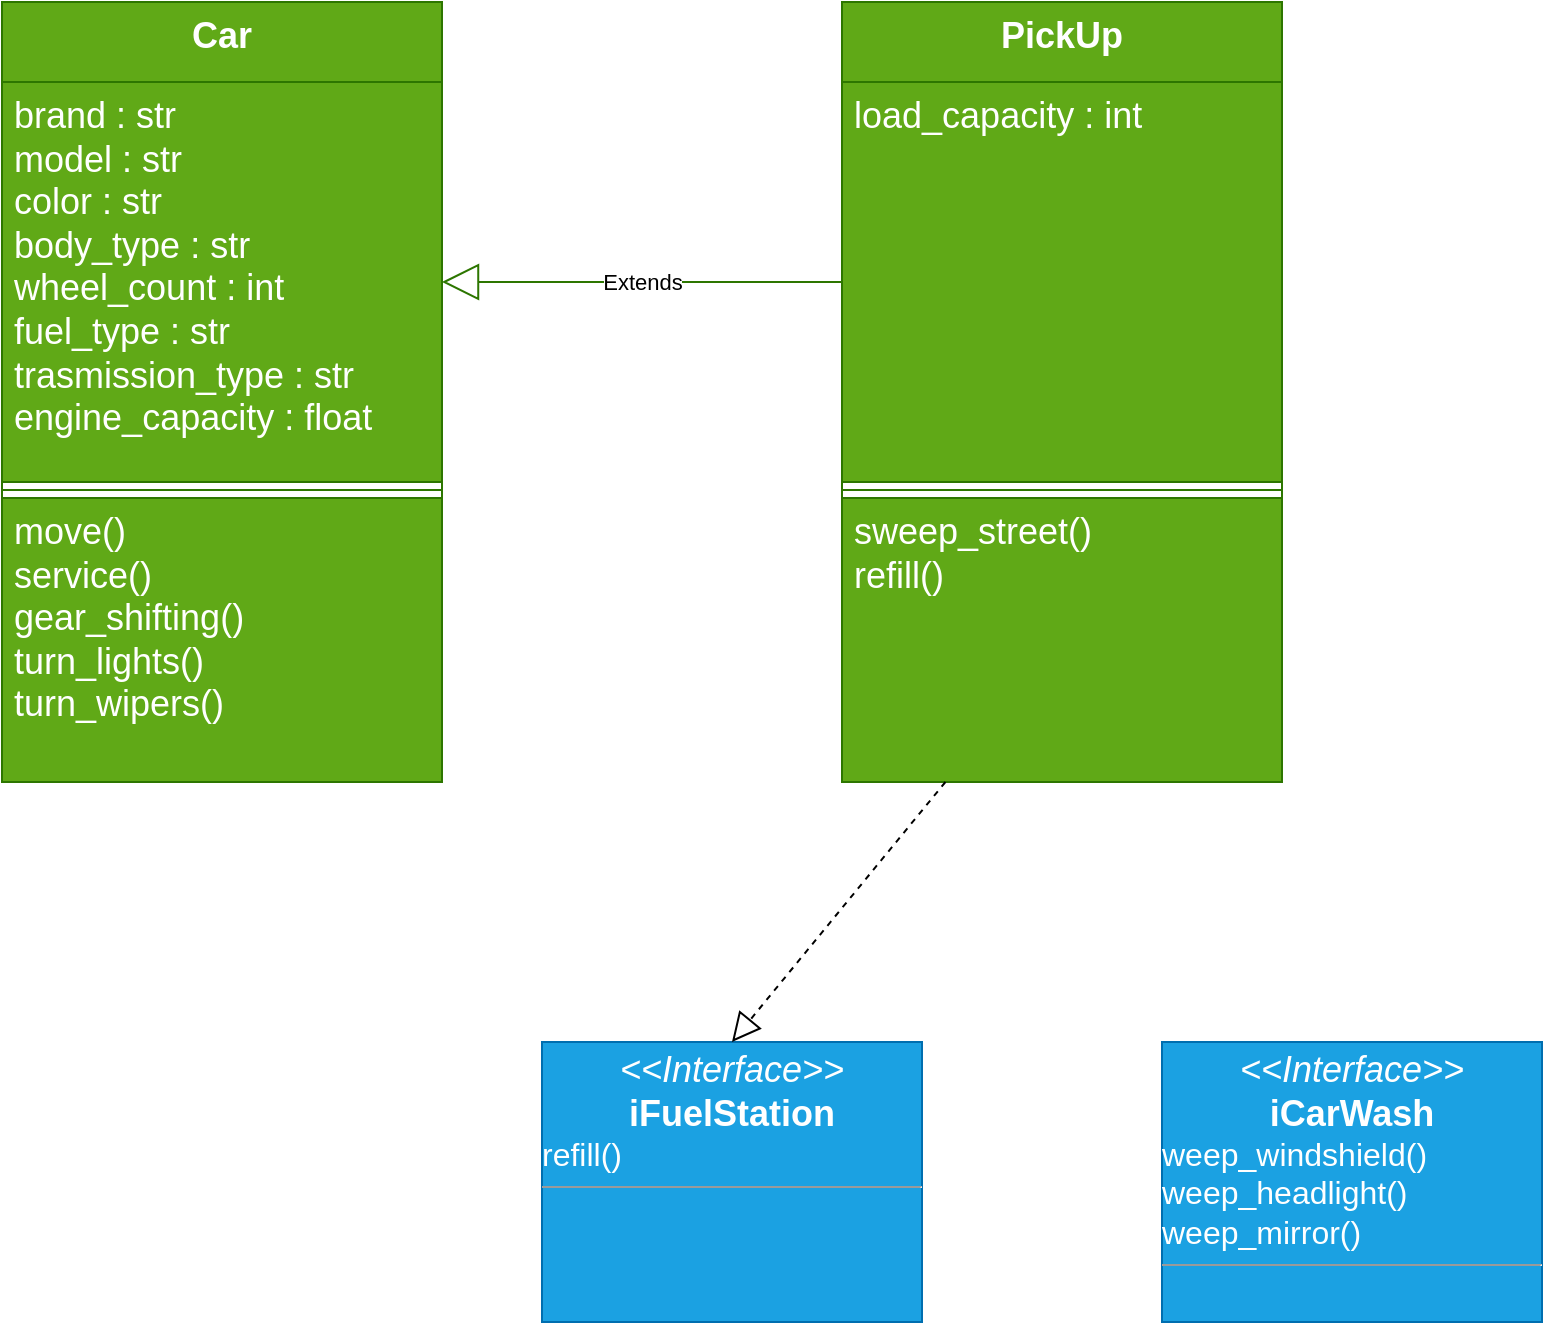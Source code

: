 <mxfile version="21.3.8" type="device">
  <diagram name="Page-1" id="c4acf3e9-155e-7222-9cf6-157b1a14988f">
    <mxGraphModel dx="2074" dy="1110" grid="1" gridSize="10" guides="1" tooltips="1" connect="1" arrows="1" fold="1" page="1" pageScale="1" pageWidth="850" pageHeight="1100" background="none" math="0" shadow="0">
      <root>
        <mxCell id="0" />
        <mxCell id="1" parent="0" />
        <mxCell id="242lKTvNhP0OA50zmjdK-2" value="&lt;font style=&quot;font-size: 18px;&quot;&gt;Car&lt;/font&gt;" style="swimlane;fontStyle=1;align=center;verticalAlign=top;childLayout=stackLayout;horizontal=1;startSize=40;horizontalStack=0;resizeParent=1;resizeParentMax=0;resizeLast=0;collapsible=1;marginBottom=0;whiteSpace=wrap;html=1;fillColor=#60a917;fontColor=#ffffff;strokeColor=#2D7600;" vertex="1" parent="1">
          <mxGeometry x="40" y="120" width="220" height="390" as="geometry" />
        </mxCell>
        <mxCell id="242lKTvNhP0OA50zmjdK-3" value="&lt;font style=&quot;font-size: 18px;&quot;&gt;brand : str&lt;br&gt;model : str&lt;br&gt;color : str&lt;br&gt;body_type : str&lt;br&gt;wheel_count : int&lt;br&gt;fuel_type : str&lt;br&gt;trasmission_type : str&lt;br&gt;engine_capacity : float&lt;/font&gt;" style="text;align=left;verticalAlign=top;spacingLeft=4;spacingRight=4;overflow=hidden;rotatable=0;points=[[0,0.5],[1,0.5]];portConstraint=eastwest;whiteSpace=wrap;html=1;fillColor=#60a917;fontColor=#ffffff;strokeColor=#2D7600;" vertex="1" parent="242lKTvNhP0OA50zmjdK-2">
          <mxGeometry y="40" width="220" height="200" as="geometry" />
        </mxCell>
        <mxCell id="242lKTvNhP0OA50zmjdK-4" value="" style="line;strokeWidth=1;align=left;verticalAlign=middle;spacingTop=-1;spacingLeft=3;spacingRight=3;rotatable=0;labelPosition=right;points=[];portConstraint=eastwest;fillColor=#60a917;fontColor=#ffffff;strokeColor=#2D7600;" vertex="1" parent="242lKTvNhP0OA50zmjdK-2">
          <mxGeometry y="240" width="220" height="8" as="geometry" />
        </mxCell>
        <mxCell id="242lKTvNhP0OA50zmjdK-5" value="&lt;font style=&quot;font-size: 18px;&quot;&gt;move()&lt;br&gt;service()&lt;br&gt;gear_shifting()&lt;br&gt;turn_lights()&lt;br&gt;turn_wipers()&lt;br&gt;&lt;/font&gt;" style="text;align=left;verticalAlign=top;spacingLeft=4;spacingRight=4;overflow=hidden;rotatable=0;points=[[0,0.5],[1,0.5]];portConstraint=eastwest;whiteSpace=wrap;html=1;fillColor=#60a917;fontColor=#ffffff;strokeColor=#2D7600;" vertex="1" parent="242lKTvNhP0OA50zmjdK-2">
          <mxGeometry y="248" width="220" height="142" as="geometry" />
        </mxCell>
        <mxCell id="242lKTvNhP0OA50zmjdK-6" value="&lt;span style=&quot;font-size: 18px;&quot;&gt;PickUp&lt;/span&gt;" style="swimlane;fontStyle=1;align=center;verticalAlign=top;childLayout=stackLayout;horizontal=1;startSize=40;horizontalStack=0;resizeParent=1;resizeParentMax=0;resizeLast=0;collapsible=1;marginBottom=0;whiteSpace=wrap;html=1;fillColor=#60a917;fontColor=#ffffff;strokeColor=#2D7600;" vertex="1" parent="1">
          <mxGeometry x="460" y="120" width="220" height="390" as="geometry" />
        </mxCell>
        <mxCell id="242lKTvNhP0OA50zmjdK-7" value="&lt;span style=&quot;font-size: 18px;&quot;&gt;load_capacity : int&lt;/span&gt;" style="text;align=left;verticalAlign=top;spacingLeft=4;spacingRight=4;overflow=hidden;rotatable=0;points=[[0,0.5],[1,0.5]];portConstraint=eastwest;whiteSpace=wrap;html=1;fillColor=#60a917;fontColor=#ffffff;strokeColor=#2D7600;" vertex="1" parent="242lKTvNhP0OA50zmjdK-6">
          <mxGeometry y="40" width="220" height="200" as="geometry" />
        </mxCell>
        <mxCell id="242lKTvNhP0OA50zmjdK-8" value="" style="line;strokeWidth=1;align=left;verticalAlign=middle;spacingTop=-1;spacingLeft=3;spacingRight=3;rotatable=0;labelPosition=right;points=[];portConstraint=eastwest;fillColor=#60a917;fontColor=#ffffff;strokeColor=#2D7600;" vertex="1" parent="242lKTvNhP0OA50zmjdK-6">
          <mxGeometry y="240" width="220" height="8" as="geometry" />
        </mxCell>
        <mxCell id="242lKTvNhP0OA50zmjdK-9" value="&lt;font style=&quot;font-size: 18px;&quot;&gt;sweep_street()&lt;br&gt;refill()&lt;br&gt;&lt;/font&gt;" style="text;align=left;verticalAlign=top;spacingLeft=4;spacingRight=4;overflow=hidden;rotatable=0;points=[[0,0.5],[1,0.5]];portConstraint=eastwest;whiteSpace=wrap;html=1;fillColor=#60a917;fontColor=#ffffff;strokeColor=#2D7600;" vertex="1" parent="242lKTvNhP0OA50zmjdK-6">
          <mxGeometry y="248" width="220" height="142" as="geometry" />
        </mxCell>
        <mxCell id="242lKTvNhP0OA50zmjdK-10" value="Extends" style="endArrow=block;endSize=16;endFill=0;html=1;rounded=0;fillColor=#60a917;strokeColor=#2D7600;" edge="1" parent="1" source="242lKTvNhP0OA50zmjdK-7" target="242lKTvNhP0OA50zmjdK-3">
          <mxGeometry width="160" relative="1" as="geometry">
            <mxPoint x="320" y="410" as="sourcePoint" />
            <mxPoint x="250" y="260" as="targetPoint" />
          </mxGeometry>
        </mxCell>
        <mxCell id="242lKTvNhP0OA50zmjdK-16" value="&lt;p style=&quot;margin:0px;margin-top:4px;text-align:center;&quot;&gt;&lt;font style=&quot;font-size: 18px;&quot;&gt;&lt;i&gt;&amp;lt;&amp;lt;Interface&amp;gt;&amp;gt;&lt;/i&gt;&lt;br&gt;&lt;b&gt;iFuelStation&lt;/b&gt;&lt;/font&gt;&lt;/p&gt;&lt;font size=&quot;3&quot;&gt;refill()&lt;/font&gt;&lt;hr size=&quot;1&quot;&gt;&lt;p style=&quot;margin:0px;margin-left:4px;&quot;&gt;&lt;br&gt;&lt;/p&gt;" style="verticalAlign=top;align=left;overflow=fill;fontSize=12;fontFamily=Helvetica;html=1;whiteSpace=wrap;fillColor=#1ba1e2;fontColor=#ffffff;strokeColor=#006EAF;" vertex="1" parent="1">
          <mxGeometry x="310" y="640" width="190" height="140" as="geometry" />
        </mxCell>
        <mxCell id="242lKTvNhP0OA50zmjdK-17" value="&lt;p style=&quot;margin:0px;margin-top:4px;text-align:center;&quot;&gt;&lt;font style=&quot;font-size: 18px;&quot;&gt;&lt;i&gt;&amp;lt;&amp;lt;Interface&amp;gt;&amp;gt;&lt;/i&gt;&lt;br&gt;&lt;b&gt;iCarWash&lt;/b&gt;&lt;/font&gt;&lt;/p&gt;&lt;font size=&quot;3&quot;&gt;weep_windshield()&lt;br&gt;weep_headlight()&lt;br&gt;weep_mirror()&lt;br&gt;&lt;/font&gt;&lt;hr size=&quot;1&quot;&gt;&lt;p style=&quot;margin:0px;margin-left:4px;&quot;&gt;&lt;br&gt;&lt;/p&gt;" style="verticalAlign=top;align=left;overflow=fill;fontSize=12;fontFamily=Helvetica;html=1;whiteSpace=wrap;fillColor=#1ba1e2;fontColor=#ffffff;strokeColor=#006EAF;" vertex="1" parent="1">
          <mxGeometry x="620" y="640" width="190" height="140" as="geometry" />
        </mxCell>
        <mxCell id="242lKTvNhP0OA50zmjdK-18" value="" style="endArrow=block;dashed=1;endFill=0;endSize=12;html=1;rounded=0;entryX=0.5;entryY=0;entryDx=0;entryDy=0;" edge="1" parent="1" source="242lKTvNhP0OA50zmjdK-9" target="242lKTvNhP0OA50zmjdK-16">
          <mxGeometry width="160" relative="1" as="geometry">
            <mxPoint x="320" y="410" as="sourcePoint" />
            <mxPoint x="480" y="410" as="targetPoint" />
          </mxGeometry>
        </mxCell>
      </root>
    </mxGraphModel>
  </diagram>
</mxfile>
